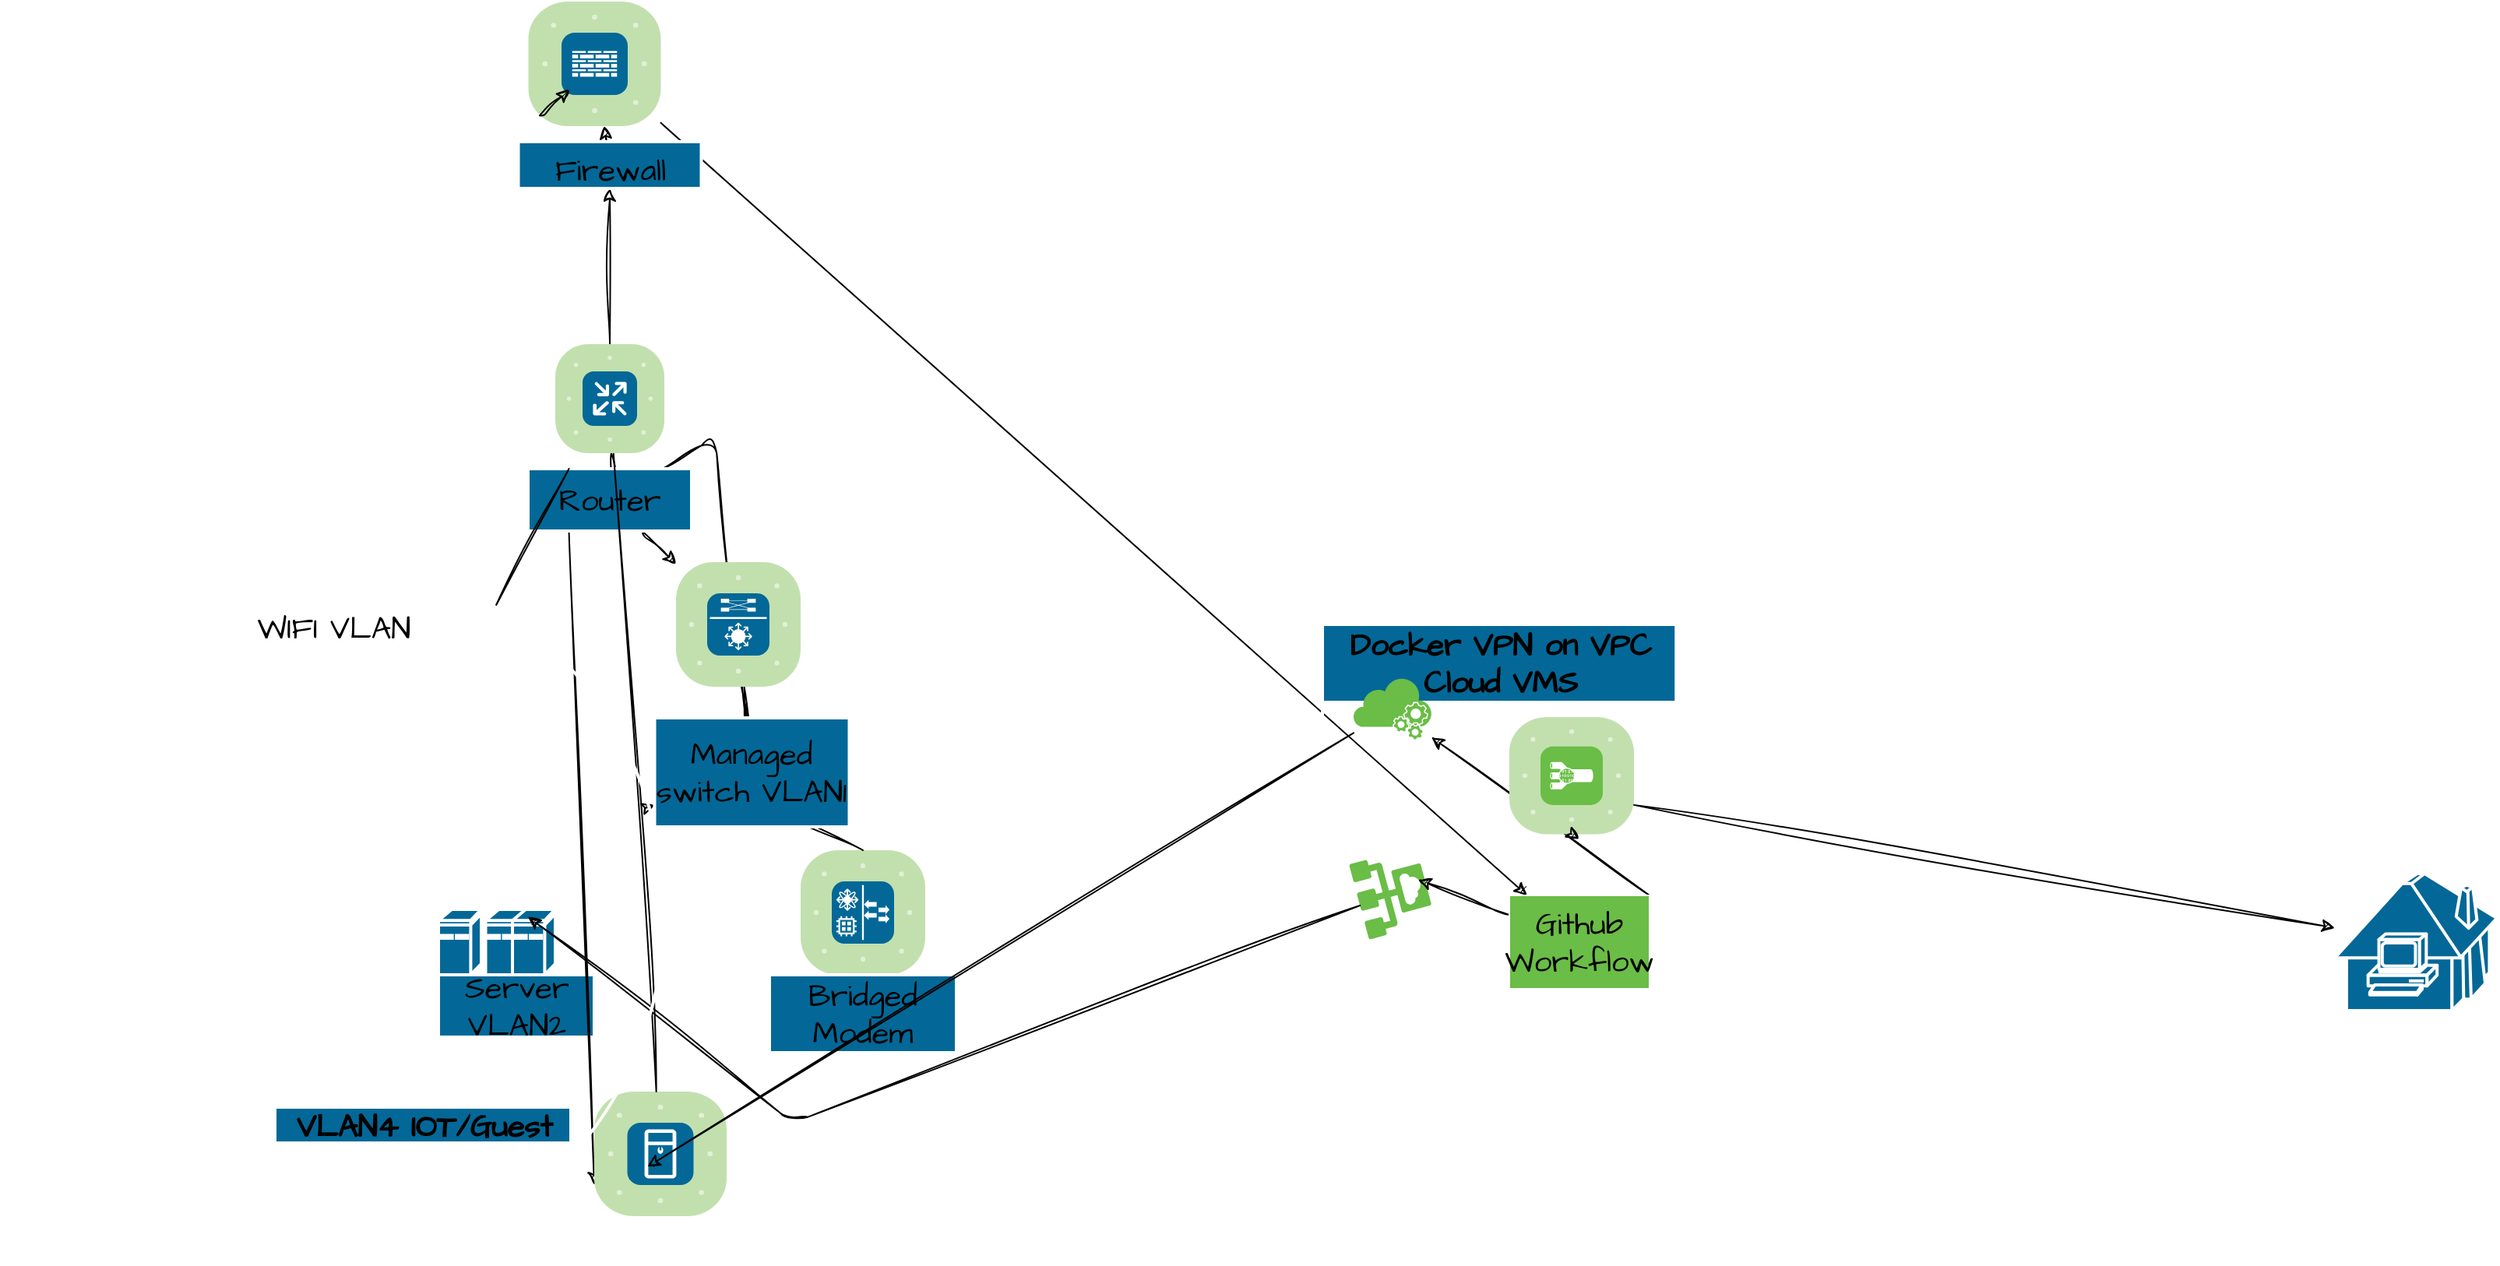 <mxfile>
    <diagram name="Page-1" id="Lk54SmlcgA7omVu2Q0SC">
        <mxGraphModel dx="3353" dy="213" grid="1" gridSize="10" guides="1" tooltips="1" connect="1" arrows="1" fold="1" page="0" pageScale="1" pageWidth="850" pageHeight="1100" math="0" shadow="0">
            <root>
                <mxCell id="0"/>
                <mxCell id="1" parent="0"/>
                <mxCell id="5" value="" style="verticalLabelPosition=bottom;sketch=0;html=1;fillColor=#036897;strokeColor=#ffffff;verticalAlign=top;align=center;points=[[0.085,0.085,0],[0.915,0.085,0],[0.915,0.915,0],[0.085,0.915,0],[0.25,0,0],[0.5,0,0],[0.75,0,0],[1,0.25,0],[1,0.5,0],[1,0.75,0],[0.75,1,0],[0.5,1,0],[0.25,1,0],[0,0.75,0],[0,0.5,0],[0,0.25,0]];pointerEvents=1;shape=mxgraph.cisco_safe.compositeIcon;bgIcon=mxgraph.cisco_safe.architecture.generic_appliance;resIcon=mxgraph.cisco_safe.architecture.nexus_fabric_switch;hachureGap=4;jiggle=2;curveFitting=1;fontFamily=Architects Daughter;fontSource=https%3A%2F%2Ffonts.googleapis.com%2Fcss%3Ffamily%3DArchitects%2BDaughter;fontSize=20;dashed=0;strokeWidth=2;" parent="1" vertex="1">
                    <mxGeometry x="325" y="1395" width="80" height="80" as="geometry"/>
                </mxCell>
                <mxCell id="79" style="edgeStyle=none;sketch=1;hachureGap=4;jiggle=2;curveFitting=1;html=1;fontFamily=Architects Daughter;fontSource=https%3A%2F%2Ffonts.googleapis.com%2Fcss%3Ffamily%3DArchitects%2BDaughter;fontSize=20;fontColor=default;" parent="1" source="10" target="20" edge="1">
                    <mxGeometry relative="1" as="geometry"/>
                </mxCell>
                <mxCell id="10" value="" style="verticalLabelPosition=bottom;sketch=0;html=1;fillColor=#036897;strokeColor=#ffffff;verticalAlign=top;align=center;points=[[0.085,0.085,0],[0.915,0.085,0],[0.915,0.915,0],[0.085,0.915,0],[0.25,0,0],[0.5,0,0],[0.75,0,0],[1,0.25,0],[1,0.5,0],[1,0.75,0],[0.75,1,0],[0.5,1,0],[0.25,1,0],[0,0.75,0],[0,0.5,0],[0,0.25,0]];pointerEvents=1;shape=mxgraph.cisco_safe.compositeIcon;bgIcon=mxgraph.cisco_safe.architecture.generic_appliance;resIcon=mxgraph.cisco_safe.architecture.firewall;hachureGap=4;jiggle=2;curveFitting=1;fontFamily=Architects Daughter;fontSource=https%3A%2F%2Ffonts.googleapis.com%2Fcss%3Ffamily%3DArchitects%2BDaughter;fontSize=20;dashed=0;strokeWidth=2;" parent="1" vertex="1">
                    <mxGeometry x="150.25" y="850" width="85" height="80" as="geometry"/>
                </mxCell>
                <mxCell id="28" value="" style="shape=mxgraph.cisco.buildings.telecommuter_house_pc;sketch=0;html=1;pointerEvents=1;dashed=0;fillColor=#036897;strokeColor=#ffffff;strokeWidth=2;verticalLabelPosition=bottom;verticalAlign=top;align=center;outlineConnect=0;hachureGap=4;jiggle=2;curveFitting=1;fontFamily=Architects Daughter;fontSource=https%3A%2F%2Ffonts.googleapis.com%2Fcss%3Ffamily%3DArchitects%2BDaughter;fontSize=20;fontColor=default;" parent="1" vertex="1">
                    <mxGeometry x="1310" y="1410" width="104" height="88" as="geometry"/>
                </mxCell>
                <mxCell id="30" value="Docker VPN on VPC&lt;br&gt;Cloud VMS" style="swimlane;dashed=0;sketch=0;hachureGap=4;jiggle=2;curveFitting=1;pointerEvents=1;strokeColor=#ffffff;strokeWidth=2;fontFamily=Architects Daughter;fontSource=https%3A%2F%2Ffonts.googleapis.com%2Fcss%3Ffamily%3DArchitects%2BDaughter;fontSize=20;fontColor=default;fillColor=#036897;html=1;aspect=fixed;startSize=50;" parent="1" vertex="1">
                    <mxGeometry x="660" y="1250" width="227.11" height="244.84" as="geometry"/>
                </mxCell>
                <mxCell id="14" value="" style="verticalLabelPosition=bottom;sketch=0;html=1;fillColor=#6ABD46;strokeColor=#ffffff;verticalAlign=top;pointerEvents=1;align=center;shape=mxgraph.cisco_safe.security_icons.virtual_deployment;hachureGap=4;jiggle=2;curveFitting=1;fontFamily=Architects Daughter;fontSource=https%3A%2F%2Ffonts.googleapis.com%2Fcss%3Ffamily%3DArchitects%2BDaughter;fontSize=20;rotation=75;" parent="30" vertex="1">
                    <mxGeometry x="20" y="150.28" width="50" height="44.5" as="geometry"/>
                </mxCell>
                <mxCell id="88" style="edgeStyle=none;sketch=1;hachureGap=4;jiggle=2;curveFitting=1;html=1;entryX=0.418;entryY=0.09;entryDx=0;entryDy=0;entryPerimeter=0;fontFamily=Architects Daughter;fontSource=https%3A%2F%2Ffonts.googleapis.com%2Fcss%3Ffamily%3DArchitects%2BDaughter;fontSize=20;fontColor=default;" parent="30" source="20" target="14" edge="1">
                    <mxGeometry relative="1" as="geometry"/>
                </mxCell>
                <mxCell id="94" style="edgeStyle=none;sketch=1;hachureGap=4;jiggle=2;curveFitting=1;html=1;exitX=1;exitY=0;exitDx=0;exitDy=0;fontFamily=Architects Daughter;fontSource=https%3A%2F%2Ffonts.googleapis.com%2Fcss%3Ffamily%3DArchitects%2BDaughter;fontSize=20;fontColor=default;" parent="30" source="20" target="13" edge="1">
                    <mxGeometry relative="1" as="geometry"/>
                </mxCell>
                <mxCell id="20" value="Github Workflow" style="whiteSpace=wrap;html=1;fontSize=20;fontFamily=Architects Daughter;verticalAlign=top;fillColor=#6ABD46;strokeColor=#ffffff;sketch=0;hachureGap=4;jiggle=2;curveFitting=1;fontSource=https%3A%2F%2Ffonts.googleapis.com%2Fcss%3Ffamily%3DArchitects%2BDaughter;" parent="30" vertex="1">
                    <mxGeometry x="120" y="174" width="90" height="60" as="geometry"/>
                </mxCell>
                <mxCell id="13" value="" style="verticalLabelPosition=bottom;sketch=0;html=1;fillColor=#6ABD46;strokeColor=#ffffff;verticalAlign=top;pointerEvents=1;align=center;shape=mxgraph.cisco_safe.security_icons.cloud_based_management;hachureGap=4;jiggle=2;curveFitting=1;fontFamily=Architects Daughter;fontSource=https%3A%2F%2Ffonts.googleapis.com%2Fcss%3Ffamily%3DArchitects%2BDaughter;fontSize=20;" parent="30" vertex="1">
                    <mxGeometry x="20" y="34.78" width="50" height="39" as="geometry"/>
                </mxCell>
                <mxCell id="16" value="" style="verticalLabelPosition=bottom;sketch=0;html=1;fillColor=#6ABD46;strokeColor=#ffffff;verticalAlign=top;align=center;points=[[0.085,0.085,0],[0.915,0.085,0],[0.915,0.915,0],[0.085,0.915,0],[0.25,0,0],[0.5,0,0],[0.75,0,0],[1,0.25,0],[1,0.5,0],[1,0.75,0],[0.75,1,0],[0.5,1,0],[0.25,1,0],[0,0.75,0],[0,0.5,0],[0,0.25,0]];pointerEvents=1;shape=mxgraph.cisco_safe.compositeIcon;bgIcon=mxgraph.cisco_safe.architecture.generic_appliance;resIcon=mxgraph.cisco_safe.architecture.vpn_concentrator;hachureGap=4;jiggle=2;curveFitting=1;fontFamily=Architects Daughter;fontSource=https%3A%2F%2Ffonts.googleapis.com%2Fcss%3Ffamily%3DArchitects%2BDaughter;fontSize=20;" parent="30" vertex="1">
                    <mxGeometry x="120" y="59.53" width="80" height="75.22" as="geometry"/>
                </mxCell>
                <mxCell id="93" style="edgeStyle=none;sketch=1;hachureGap=4;jiggle=2;curveFitting=1;html=1;exitX=0.5;exitY=1;exitDx=0;exitDy=0;exitPerimeter=0;entryX=0.56;entryY=1.041;entryDx=0;entryDy=0;entryPerimeter=0;fontFamily=Architects Daughter;fontSource=https%3A%2F%2Ffonts.googleapis.com%2Fcss%3Ffamily%3DArchitects%2BDaughter;fontSize=20;fontColor=default;" parent="30" source="16" target="16" edge="1">
                    <mxGeometry relative="1" as="geometry"/>
                </mxCell>
                <mxCell id="32" value="VLAN4 IOT/Guest" style="swimlane;dashed=0;sketch=0;hachureGap=4;jiggle=2;curveFitting=1;pointerEvents=1;strokeColor=#ffffff;strokeWidth=2;fontFamily=Architects Daughter;fontSource=https%3A%2F%2Ffonts.googleapis.com%2Fcss%3Ffamily%3DArchitects%2BDaughter;fontSize=20;fontColor=default;fillColor=#036897;html=1;startSize=23;" parent="1" vertex="1">
                    <mxGeometry x="-12.5" y="1560" width="190" height="28" as="geometry"/>
                </mxCell>
                <mxCell id="37" value="Server VLAN2" style="whiteSpace=wrap;html=1;dashed=0;sketch=0;hachureGap=4;jiggle=2;curveFitting=1;pointerEvents=1;strokeColor=#ffffff;strokeWidth=2;fontFamily=Architects Daughter;fontSource=https%3A%2F%2Ffonts.googleapis.com%2Fcss%3Ffamily%3DArchitects%2BDaughter;fontSize=20;fontColor=default;fillColor=#036897;rotation=0;" parent="1" vertex="1">
                    <mxGeometry x="92.5" y="1475" width="100" height="40" as="geometry"/>
                </mxCell>
                <mxCell id="68" value="" style="edgeStyle=none;sketch=1;hachureGap=4;jiggle=2;curveFitting=1;html=1;fontFamily=Architects Daughter;fontSource=https%3A%2F%2Ffonts.googleapis.com%2Fcss%3Ffamily%3DArchitects%2BDaughter;fontSize=20;fontColor=default;" parent="1" source="40" target="4" edge="1">
                    <mxGeometry relative="1" as="geometry"/>
                </mxCell>
                <mxCell id="70" value="" style="edgeStyle=none;sketch=1;hachureGap=4;jiggle=2;curveFitting=1;html=1;fontFamily=Architects Daughter;fontSource=https%3A%2F%2Ffonts.googleapis.com%2Fcss%3Ffamily%3DArchitects%2BDaughter;fontSize=20;fontColor=default;startArrow=none;" parent="1" source="6" target="67" edge="1">
                    <mxGeometry relative="1" as="geometry"/>
                </mxCell>
                <mxCell id="55" value="" style="edgeStyle=none;sketch=1;hachureGap=4;jiggle=2;curveFitting=1;html=1;entryX=0.519;entryY=0.82;entryDx=0;entryDy=0;entryPerimeter=0;fontFamily=Architects Daughter;fontSource=https%3A%2F%2Ffonts.googleapis.com%2Fcss%3Ffamily%3DArchitects%2BDaughter;fontSize=20;fontColor=default;endArrow=none;" parent="1" source="38" target="4" edge="1">
                    <mxGeometry relative="1" as="geometry">
                        <mxPoint x="315.136" y="700" as="sourcePoint"/>
                        <mxPoint x="315.95" y="551" as="targetPoint"/>
                    </mxGeometry>
                </mxCell>
                <mxCell id="52" value="Bridged Modem" style="whiteSpace=wrap;html=1;dashed=0;sketch=0;hachureGap=4;jiggle=2;curveFitting=1;pointerEvents=1;strokeColor=#ffffff;strokeWidth=2;fontFamily=Architects Daughter;fontSource=https%3A%2F%2Ffonts.googleapis.com%2Fcss%3Ffamily%3DArchitects%2BDaughter;fontSize=20;fontColor=default;fillColor=#036897;rotation=0;" parent="1" vertex="1">
                    <mxGeometry x="305" y="1475" width="120" height="50" as="geometry"/>
                </mxCell>
                <mxCell id="60" value="" style="edgeStyle=none;sketch=1;hachureGap=4;jiggle=2;curveFitting=1;html=1;entryX=0.519;entryY=0.82;entryDx=0;entryDy=0;entryPerimeter=0;fontFamily=Architects Daughter;fontSource=https%3A%2F%2Ffonts.googleapis.com%2Fcss%3Ffamily%3DArchitects%2BDaughter;fontSize=20;fontColor=default;startArrow=none;endArrow=none;" parent="1" source="4" target="38" edge="1">
                    <mxGeometry relative="1" as="geometry">
                        <mxPoint x="311.522" y="960" as="sourcePoint"/>
                        <mxPoint x="311.9" y="1232.8" as="targetPoint"/>
                        <Array as="points"/>
                    </mxGeometry>
                </mxCell>
                <mxCell id="62" value="" style="edgeStyle=none;sketch=1;hachureGap=4;jiggle=2;curveFitting=1;html=1;entryX=0.519;entryY=0.82;entryDx=0;entryDy=0;entryPerimeter=0;fontFamily=Architects Daughter;fontSource=https%3A%2F%2Ffonts.googleapis.com%2Fcss%3Ffamily%3DArchitects%2BDaughter;fontSize=20;fontColor=default;startArrow=none;endArrow=none;" parent="1" source="40" target="4" edge="1">
                    <mxGeometry relative="1" as="geometry">
                        <mxPoint x="289.407" y="970" as="sourcePoint"/>
                        <mxPoint x="284.875" y="1237.4" as="targetPoint"/>
                        <Array as="points">
                            <mxPoint x="270" y="1130"/>
                        </Array>
                    </mxGeometry>
                </mxCell>
                <mxCell id="4" value="" style="verticalLabelPosition=bottom;sketch=0;html=1;fillColor=#036897;strokeColor=#ffffff;verticalAlign=top;align=center;points=[[0.085,0.085,0],[0.915,0.085,0],[0.915,0.915,0],[0.085,0.915,0],[0.25,0,0],[0.5,0,0],[0.75,0,0],[1,0.25,0],[1,0.5,0],[1,0.75,0],[0.75,1,0],[0.5,1,0],[0.25,1,0],[0,0.75,0],[0,0.5,0],[0,0.25,0]];pointerEvents=1;shape=mxgraph.cisco_safe.compositeIcon;bgIcon=mxgraph.cisco_safe.architecture.generic_appliance;resIcon=mxgraph.cisco_safe.architecture.catalyst_switch;hachureGap=4;jiggle=2;curveFitting=1;fontFamily=Architects Daughter;fontSource=https%3A%2F%2Ffonts.googleapis.com%2Fcss%3Ffamily%3DArchitects%2BDaughter;fontSize=20;dashed=0;strokeWidth=2;" parent="1" vertex="1">
                    <mxGeometry x="245" y="1210" width="80" height="80" as="geometry"/>
                </mxCell>
                <mxCell id="84" style="edgeStyle=none;sketch=1;hachureGap=4;jiggle=2;curveFitting=1;html=1;exitX=0.16;exitY=0.08;exitDx=0;exitDy=0;exitPerimeter=0;fontFamily=Architects Daughter;fontSource=https%3A%2F%2Ffonts.googleapis.com%2Fcss%3Ffamily%3DArchitects%2BDaughter;fontSize=20;fontColor=default;" parent="1" source="25" target="64" edge="1">
                    <mxGeometry relative="1" as="geometry"/>
                </mxCell>
                <mxCell id="25" value="" style="shape=mxgraph.cisco.computers_and_peripherals.ibm_mini_as400;sketch=0;html=1;pointerEvents=1;dashed=0;fillColor=#036897;strokeColor=#ffffff;strokeWidth=2;verticalLabelPosition=bottom;verticalAlign=top;align=center;outlineConnect=0;hachureGap=4;jiggle=2;curveFitting=1;fontFamily=Architects Daughter;fontSource=https%3A%2F%2Ffonts.googleapis.com%2Fcss%3Ffamily%3DArchitects%2BDaughter;fontSize=20;" parent="1" vertex="1">
                    <mxGeometry x="122.75" y="1433" width="27.5" height="42" as="geometry"/>
                </mxCell>
                <mxCell id="64" value="" style="shape=mxgraph.cisco.computers_and_peripherals.ibm_mini_as400;sketch=0;html=1;pointerEvents=1;dashed=0;fillColor=#036897;strokeColor=#ffffff;strokeWidth=2;verticalLabelPosition=bottom;verticalAlign=top;align=center;outlineConnect=0;hachureGap=4;jiggle=2;curveFitting=1;fontFamily=Architects Daughter;fontSource=https%3A%2F%2Ffonts.googleapis.com%2Fcss%3Ffamily%3DArchitects%2BDaughter;fontSize=20;" parent="1" vertex="1">
                    <mxGeometry x="140" y="1433" width="27.5" height="42" as="geometry"/>
                </mxCell>
                <mxCell id="65" value="" style="shape=mxgraph.cisco.computers_and_peripherals.ibm_mini_as400;sketch=0;html=1;pointerEvents=1;dashed=0;fillColor=#036897;strokeColor=#ffffff;strokeWidth=2;verticalLabelPosition=bottom;verticalAlign=top;align=center;outlineConnect=0;hachureGap=4;jiggle=2;curveFitting=1;fontFamily=Architects Daughter;fontSource=https%3A%2F%2Ffonts.googleapis.com%2Fcss%3Ffamily%3DArchitects%2BDaughter;fontSize=20;" parent="1" vertex="1">
                    <mxGeometry x="92.5" y="1433" width="27.5" height="42" as="geometry"/>
                </mxCell>
                <mxCell id="69" value="" style="edgeStyle=none;sketch=1;hachureGap=4;jiggle=2;curveFitting=1;html=1;entryX=0.519;entryY=0.82;entryDx=0;entryDy=0;entryPerimeter=0;fontFamily=Architects Daughter;fontSource=https%3A%2F%2Ffonts.googleapis.com%2Fcss%3Ffamily%3DArchitects%2BDaughter;fontSize=20;fontColor=default;startArrow=none;endArrow=none;" parent="1" source="6" target="40" edge="1">
                    <mxGeometry relative="1" as="geometry">
                        <mxPoint x="291.011" y="1050" as="sourcePoint"/>
                        <mxPoint x="286.52" y="1155.6" as="targetPoint"/>
                        <Array as="points"/>
                    </mxGeometry>
                </mxCell>
                <mxCell id="82" style="edgeStyle=none;sketch=1;hachureGap=4;jiggle=2;curveFitting=1;html=1;exitX=0.25;exitY=1;exitDx=0;exitDy=0;entryX=0;entryY=0.75;entryDx=0;entryDy=0;entryPerimeter=0;fontFamily=Architects Daughter;fontSource=https%3A%2F%2Ffonts.googleapis.com%2Fcss%3Ffamily%3DArchitects%2BDaughter;fontSize=20;fontColor=default;" parent="1" source="40" target="7" edge="1">
                    <mxGeometry relative="1" as="geometry"/>
                </mxCell>
                <mxCell id="40" value="Router" style="whiteSpace=wrap;html=1;dashed=0;sketch=0;hachureGap=4;jiggle=2;curveFitting=1;pointerEvents=1;strokeColor=#ffffff;strokeWidth=2;fontFamily=Architects Daughter;fontSource=https%3A%2F%2Ffonts.googleapis.com%2Fcss%3Ffamily%3DArchitects%2BDaughter;fontSize=20;fontColor=default;fillColor=#036897;rotation=0;" parent="1" vertex="1">
                    <mxGeometry x="150" y="1150" width="105" height="40" as="geometry"/>
                </mxCell>
                <mxCell id="77" style="edgeStyle=none;sketch=1;hachureGap=4;jiggle=2;curveFitting=1;html=1;fontFamily=Architects Daughter;fontSource=https%3A%2F%2Ffonts.googleapis.com%2Fcss%3Ffamily%3DArchitects%2BDaughter;fontSize=20;fontColor=default;startArrow=none;" parent="1" source="67" target="10" edge="1">
                    <mxGeometry relative="1" as="geometry"/>
                </mxCell>
                <mxCell id="78" value="" style="edgeStyle=none;sketch=1;hachureGap=4;jiggle=2;curveFitting=1;html=1;fontFamily=Architects Daughter;fontSource=https%3A%2F%2Ffonts.googleapis.com%2Fcss%3Ffamily%3DArchitects%2BDaughter;fontSize=20;fontColor=default;" parent="1" source="71" target="38" edge="1">
                    <mxGeometry relative="1" as="geometry"/>
                </mxCell>
                <mxCell id="76" value="" style="edgeStyle=none;sketch=1;hachureGap=4;jiggle=2;curveFitting=1;html=1;exitX=0.5;exitY=0;exitDx=0;exitDy=0;exitPerimeter=0;entryX=0.506;entryY=0.751;entryDx=0;entryDy=0;entryPerimeter=0;fontFamily=Architects Daughter;fontSource=https%3A%2F%2Ffonts.googleapis.com%2Fcss%3Ffamily%3DArchitects%2BDaughter;fontSize=20;fontColor=default;endArrow=none;" parent="1" source="5" target="38" edge="1">
                    <mxGeometry relative="1" as="geometry">
                        <mxPoint x="308.75" y="1410" as="sourcePoint"/>
                        <mxPoint x="267.98" y="1270.08" as="targetPoint"/>
                    </mxGeometry>
                </mxCell>
                <mxCell id="38" value="Managed switch VLAN1" style="whiteSpace=wrap;html=1;dashed=0;sketch=0;hachureGap=4;jiggle=2;curveFitting=1;pointerEvents=1;strokeColor=#ffffff;strokeWidth=2;fontFamily=Architects Daughter;fontSource=https%3A%2F%2Ffonts.googleapis.com%2Fcss%3Ffamily%3DArchitects%2BDaughter;fontSize=20;fontColor=default;fillColor=#036897;rotation=0;" parent="1" vertex="1">
                    <mxGeometry x="231.25" y="1310" width="125" height="70" as="geometry"/>
                </mxCell>
                <mxCell id="80" style="edgeStyle=none;sketch=1;hachureGap=4;jiggle=2;curveFitting=1;html=1;exitX=0.085;exitY=0.915;exitDx=0;exitDy=0;exitPerimeter=0;entryX=0.312;entryY=0.709;entryDx=0;entryDy=0;entryPerimeter=0;fontFamily=Architects Daughter;fontSource=https%3A%2F%2Ffonts.googleapis.com%2Fcss%3Ffamily%3DArchitects%2BDaughter;fontSize=20;fontColor=default;" parent="1" source="10" target="10" edge="1">
                    <mxGeometry relative="1" as="geometry"/>
                </mxCell>
                <mxCell id="7" value="" style="verticalLabelPosition=bottom;sketch=0;html=1;fillColor=#036897;strokeColor=#ffffff;verticalAlign=top;align=center;points=[[0.085,0.085,0],[0.915,0.085,0],[0.915,0.915,0],[0.085,0.915,0],[0.25,0,0],[0.5,0,0],[0.75,0,0],[1,0.25,0],[1,0.5,0],[1,0.75,0],[0.75,1,0],[0.5,1,0],[0.25,1,0],[0,0.75,0],[0,0.5,0],[0,0.25,0]];pointerEvents=1;shape=mxgraph.cisco_safe.compositeIcon;bgIcon=mxgraph.cisco_safe.architecture.generic_appliance;resIcon=mxgraph.cisco_safe.architecture.server;hachureGap=4;jiggle=2;curveFitting=1;fontFamily=Architects Daughter;fontSource=https%3A%2F%2Ffonts.googleapis.com%2Fcss%3Ffamily%3DArchitects%2BDaughter;fontSize=20;dashed=0;strokeWidth=2;" parent="1" vertex="1">
                    <mxGeometry x="192.5" y="1550" width="85" height="80" as="geometry"/>
                </mxCell>
                <mxCell id="21" value="" style="edgeStyle=none;sketch=1;hachureGap=4;jiggle=2;curveFitting=1;html=1;fontFamily=Architects Daughter;fontSource=https%3A%2F%2Ffonts.googleapis.com%2Fcss%3Ffamily%3DArchitects%2BDaughter;fontSize=16;entryX=0.402;entryY=0.603;entryDx=0;entryDy=0;entryPerimeter=0;" parent="1" source="13" target="7" edge="1">
                    <mxGeometry relative="1" as="geometry">
                        <mxPoint x="780.442" y="1390" as="targetPoint"/>
                    </mxGeometry>
                </mxCell>
                <mxCell id="87" style="edgeStyle=none;sketch=1;hachureGap=4;jiggle=2;curveFitting=1;html=1;fontFamily=Architects Daughter;fontSource=https%3A%2F%2Ffonts.googleapis.com%2Fcss%3Ffamily%3DArchitects%2BDaughter;fontSize=20;fontColor=default;exitX=1;exitY=0.75;exitDx=0;exitDy=0;exitPerimeter=0;" parent="1" source="16" target="28" edge="1">
                    <mxGeometry relative="1" as="geometry"/>
                </mxCell>
                <mxCell id="89" style="edgeStyle=none;sketch=1;hachureGap=4;jiggle=2;curveFitting=1;html=1;fontFamily=Architects Daughter;fontSource=https%3A%2F%2Ffonts.googleapis.com%2Fcss%3Ffamily%3DArchitects%2BDaughter;fontSize=20;fontColor=default;" parent="1" source="14" edge="1">
                    <mxGeometry relative="1" as="geometry">
                        <mxPoint x="150" y="1437.75" as="targetPoint"/>
                        <Array as="points">
                            <mxPoint x="320" y="1570"/>
                        </Array>
                    </mxGeometry>
                </mxCell>
                <mxCell id="90" value="" style="edgeStyle=none;sketch=1;hachureGap=4;jiggle=2;curveFitting=1;html=1;fontFamily=Architects Daughter;fontSource=https%3A%2F%2Ffonts.googleapis.com%2Fcss%3Ffamily%3DArchitects%2BDaughter;fontSize=20;fontColor=default;startArrow=none;endArrow=none;" parent="1" source="7" target="6" edge="1">
                    <mxGeometry relative="1" as="geometry">
                        <mxPoint x="151.929" y="1390.0" as="sourcePoint"/>
                        <mxPoint x="262.714" y="920" as="targetPoint"/>
                    </mxGeometry>
                </mxCell>
                <mxCell id="6" value="" style="verticalLabelPosition=bottom;sketch=0;html=1;fillColor=#036897;strokeColor=#ffffff;verticalAlign=top;align=center;points=[[0.085,0.085,0],[0.915,0.085,0],[0.915,0.915,0],[0.085,0.915,0],[0.25,0,0],[0.5,0,0],[0.75,0,0],[1,0.25,0],[1,0.5,0],[1,0.75,0],[0.75,1,0],[0.5,1,0],[0.25,1,0],[0,0.75,0],[0,0.5,0],[0,0.25,0]];pointerEvents=1;shape=mxgraph.cisco_safe.compositeIcon;bgIcon=mxgraph.cisco_safe.architecture.generic_appliance;resIcon=mxgraph.cisco_safe.architecture.router;hachureGap=4;jiggle=2;curveFitting=1;fontFamily=Architects Daughter;fontSource=https%3A%2F%2Ffonts.googleapis.com%2Fcss%3Ffamily%3DArchitects%2BDaughter;fontSize=20;dashed=0;strokeWidth=2;" parent="1" vertex="1">
                    <mxGeometry x="167.5" y="1070" width="70" height="70" as="geometry"/>
                </mxCell>
                <mxCell id="95" value="" style="edgeStyle=none;sketch=1;hachureGap=4;jiggle=2;curveFitting=1;html=1;exitX=0.25;exitY=0;exitDx=0;exitDy=0;fontFamily=Architects Daughter;fontSource=https%3A%2F%2Ffonts.googleapis.com%2Fcss%3Ffamily%3DArchitects%2BDaughter;fontSize=20;fontColor=default;endArrow=none;" edge="1" parent="1" source="40" target="71">
                    <mxGeometry relative="1" as="geometry">
                        <mxPoint x="160" y="1160" as="targetPoint"/>
                        <mxPoint x="176.25" y="1150" as="sourcePoint"/>
                    </mxGeometry>
                </mxCell>
                <mxCell id="71" value="&lt;br&gt;WIFI VLAN" style="ellipse;whiteSpace=wrap;html=1;fontSize=20;fontFamily=Architects Daughter;verticalAlign=top;fillColor=none;strokeColor=#ffffff;sketch=0;hachureGap=4;jiggle=2;curveFitting=1;fontSource=https%3A%2F%2Ffonts.googleapis.com%2Fcss%3Ffamily%3DArchitects%2BDaughter;dashed=0;strokeWidth=2;resizable=1;rotatable=1;deletable=1;editable=1;connectable=1;" parent="1" vertex="1">
                    <mxGeometry x="-187.5" y="1210" width="425" height="450" as="geometry"/>
                </mxCell>
                <mxCell id="67" value="Firewall&lt;br&gt;" style="whiteSpace=wrap;html=1;fontSize=20;fontFamily=Architects Daughter;verticalAlign=top;fillColor=#036897;strokeColor=#ffffff;sketch=0;hachureGap=4;jiggle=2;curveFitting=1;fontSource=https%3A%2F%2Ffonts.googleapis.com%2Fcss%3Ffamily%3DArchitects%2BDaughter;dashed=0;strokeWidth=2;pointerEvents=1;fontColor=default;" parent="1" vertex="1">
                    <mxGeometry x="143.75" y="940" width="117.5" height="30" as="geometry"/>
                </mxCell>
            </root>
        </mxGraphModel>
    </diagram>
</mxfile>